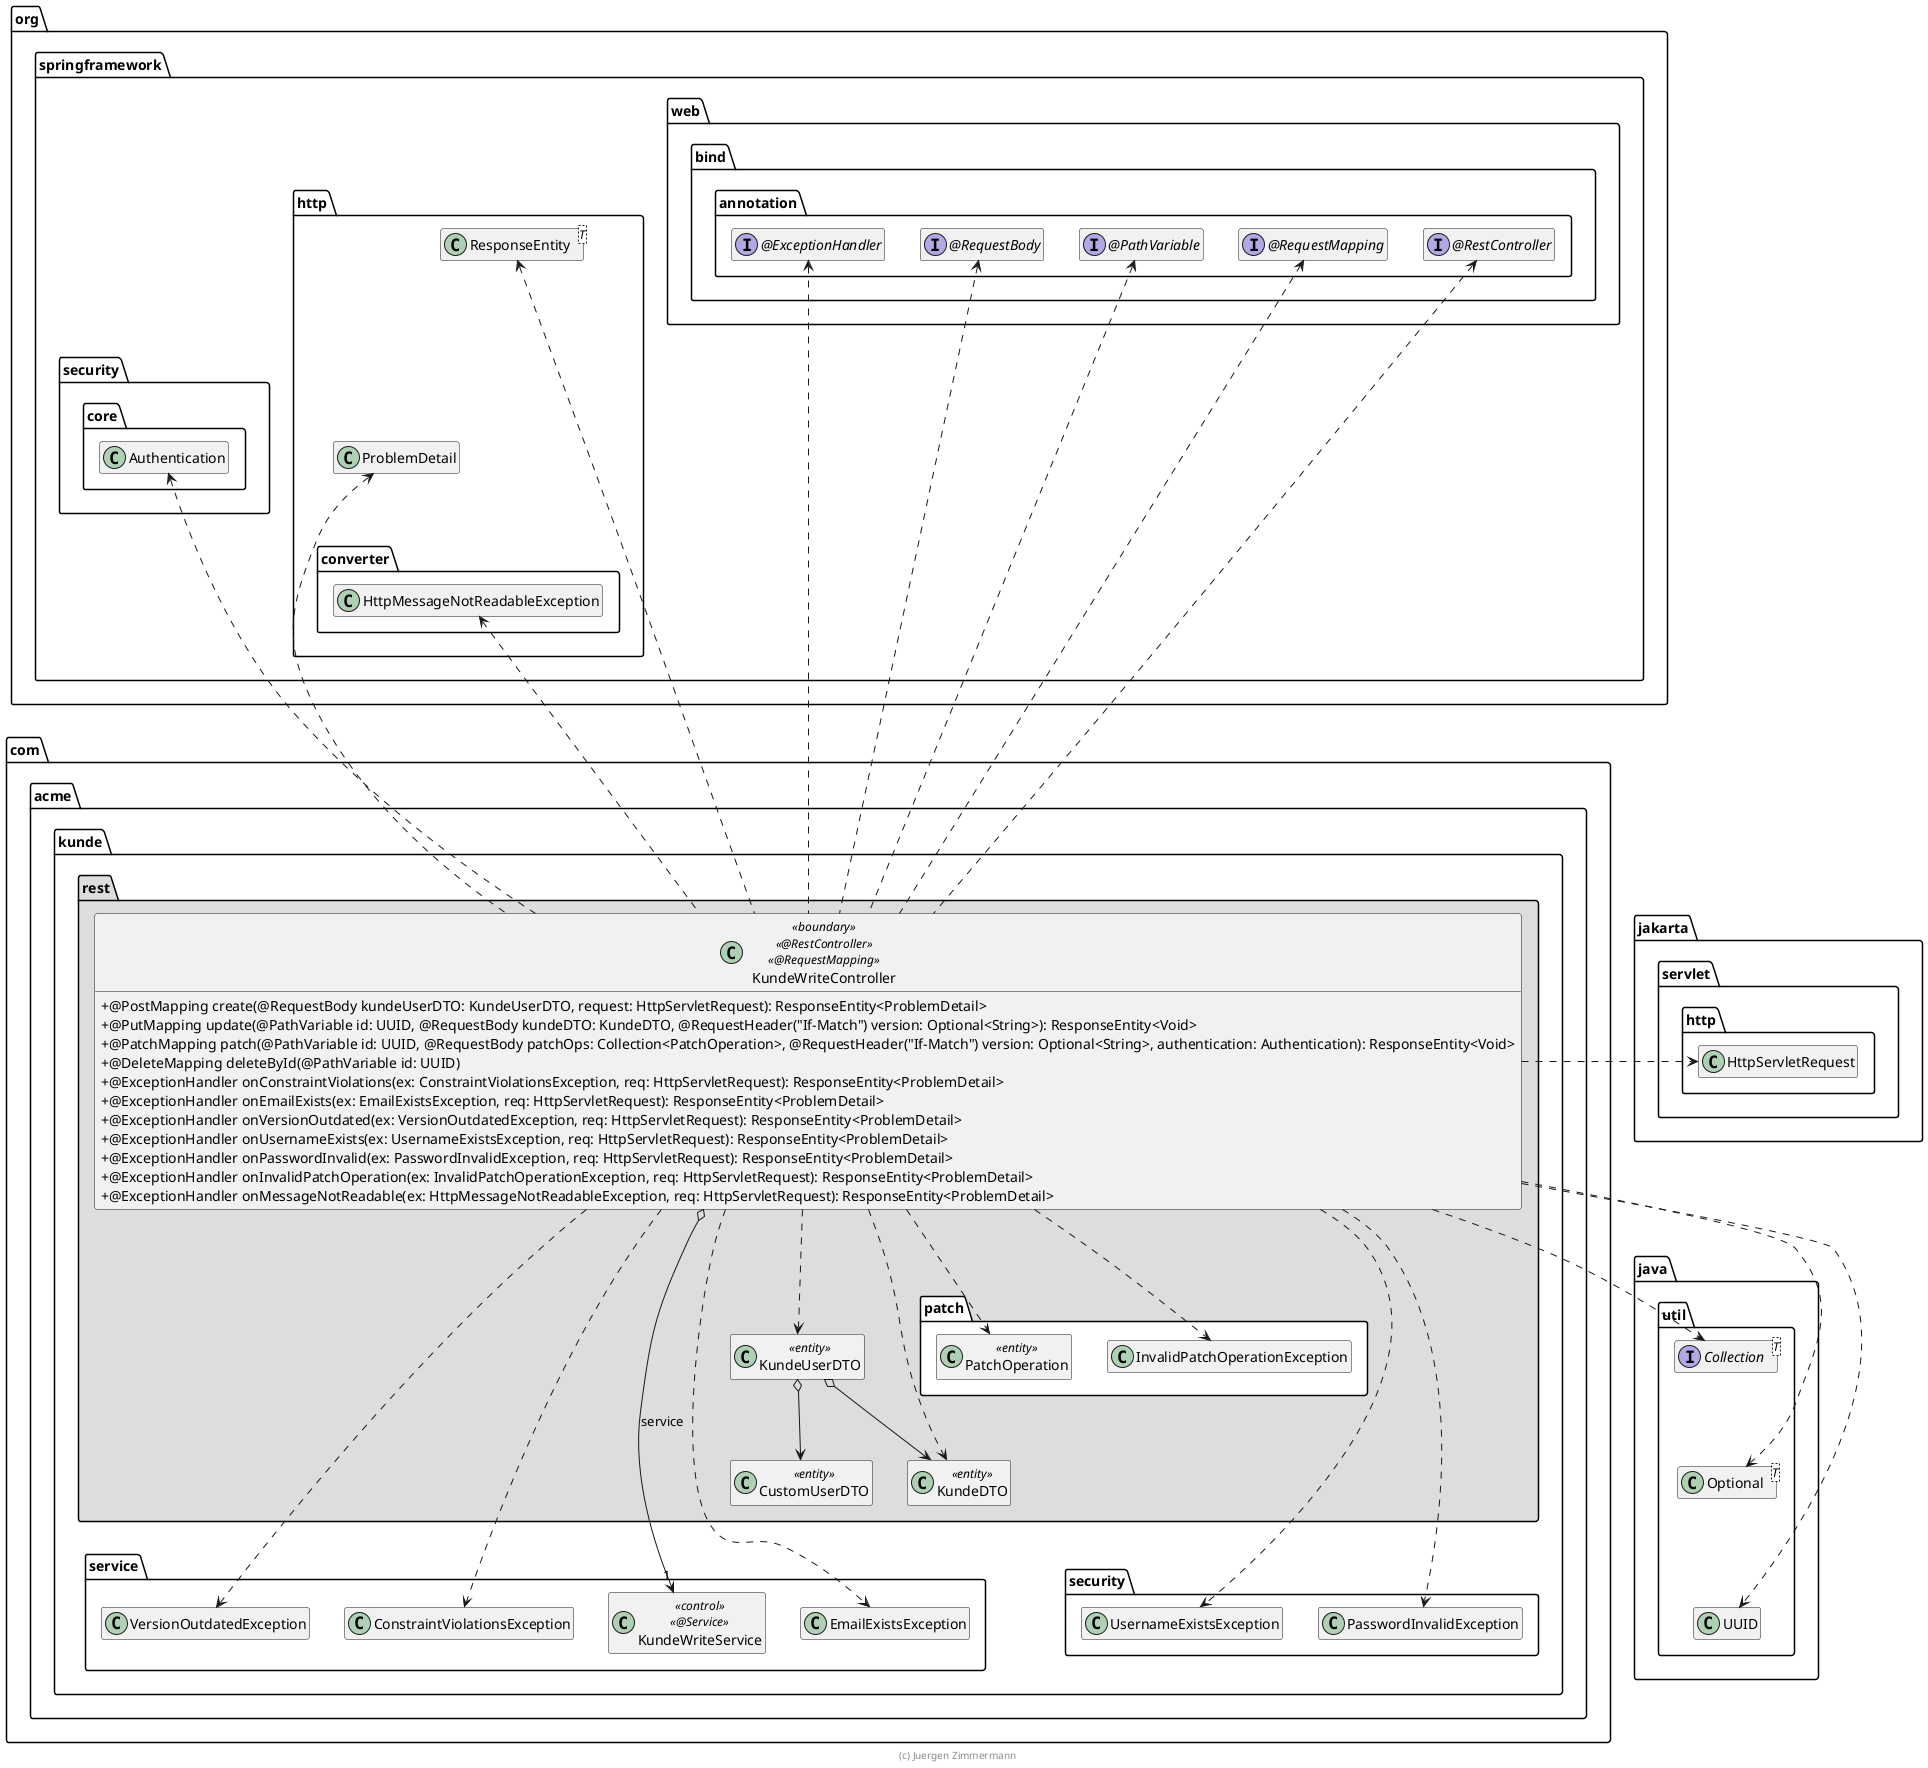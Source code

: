 ' Copyright (C) 2019 - present Juergen Zimmermann, Hochschule Karlsruhe
'
' This program is free software: you can redistribute it and/or modify
' it under the terms of the GNU General Public License as published by
' the Free Software Foundation, either version 3 of the License, or
' (at your option) any later version.
'
' This program is distributed in the hope that it will be useful,
' but WITHOUT ANY WARRANTY; without even the implied warranty of
' MERCHANTABILITY or FITNESS FOR A PARTICULAR PURPOSE.  See the
' GNU General Public License for more details.
'
' You should have received a copy of the GNU General Public License
' along with this program.  If not, see <https://www.gnu.org/licenses/>.
@startuml KundeHandler

skinparam classAttributeIconSize 0

package jakarta.servlet.http {
    class HttpServletRequest
}

package org.springframework {
    package web.bind.annotation {
        interface "@RestController" as RestController
        interface "@RequestMapping" as RequestMapping
        interface "@PathVariable" as PathVariable
        interface "@RequestBody" as RequestBody
        interface "@ExceptionHandler" as ExceptionHandler
    }

    package http {
        class ResponseEntity<T>
        class ProblemDetail

        package converter {
            class HttpMessageNotReadableException
        }

        ResponseEntity .[hidden].> ProblemDetail
        ProblemDetail .[hidden].> HttpMessageNotReadableException
    }
    package security.core {
        class Authentication

        ProblemDetail .right[hidden].> Authentication
    }
}

package java.util {
    interface Collection<T>
    class UUID
    class Optional<T>

    Collection .[hidden].> Optional
    Optional .[hidden].> UUID
}

package com.acme.kunde {
    package service {
        class KundeWriteService << control >> << @Service >>

        class ConstraintViolationsException
        class EmailExistsException
        class VersionOutdatedException
    }

    package security {
        class UsernameExistsException
        class PasswordInvalidException
    }

    package rest #DDDDDD {
        package patch #FFFFFF {
            class PatchOperation <<entity>>
            class InvalidPatchOperationException
        }

        class KundeDTO <<entity>>
        class CustomUserDTO <<entity>>
        class KundeUserDTO <<entity>>
        KundeUserDTO o--> KundeDTO
        KundeUserDTO o--> CustomUserDTO
        KundeDTO .[hidden].> UUID
        KundeDTO .[hidden].> KundeWriteService

        class KundeWriteController << boundary >> << @RestController >> << @RequestMapping >> {
            + @PostMapping create(@RequestBody kundeUserDTO: KundeUserDTO, request: HttpServletRequest): ResponseEntity<ProblemDetail>
            + @PutMapping update(@PathVariable id: UUID, @RequestBody kundeDTO: KundeDTO, @RequestHeader("If-Match") version: Optional<String>): ResponseEntity<Void>
            + @PatchMapping patch(@PathVariable id: UUID, @RequestBody patchOps: Collection<PatchOperation>, @RequestHeader("If-Match") version: Optional<String>, authentication: Authentication): ResponseEntity<Void>
            + @DeleteMapping deleteById(@PathVariable id: UUID)
            + @ExceptionHandler onConstraintViolations(ex: ConstraintViolationsException, req: HttpServletRequest): ResponseEntity<ProblemDetail>
            + @ExceptionHandler onEmailExists(ex: EmailExistsException, req: HttpServletRequest): ResponseEntity<ProblemDetail>
            + @ExceptionHandler onVersionOutdated(ex: VersionOutdatedException, req: HttpServletRequest): ResponseEntity<ProblemDetail>
            + @ExceptionHandler onUsernameExists(ex: UsernameExistsException, req: HttpServletRequest): ResponseEntity<ProblemDetail>
            + @ExceptionHandler onPasswordInvalid(ex: PasswordInvalidException, req: HttpServletRequest): ResponseEntity<ProblemDetail>
            + @ExceptionHandler onInvalidPatchOperation(ex: InvalidPatchOperationException, req: HttpServletRequest): ResponseEntity<ProblemDetail>
            + @ExceptionHandler onMessageNotReadable(ex: HttpMessageNotReadableException, req: HttpServletRequest): ResponseEntity<ProblemDetail>
        }

        KundeWriteController o-right-> "1" KundeWriteService : service
        KundeWriteController ..> KundeUserDTO
        KundeWriteController ..> KundeDTO
        KundeWriteController .right.> UUID
        KundeWriteController .right.> Optional
        KundeWriteController .right.> Collection
        KundeWriteController ..> ConstraintViolationsException
        KundeWriteController ..> EmailExistsException
        KundeWriteController ..> VersionOutdatedException
        KundeWriteController ..> UsernameExistsException
        KundeWriteController ..> PasswordInvalidException
        KundeWriteController .up.> HttpMessageNotReadableException
        KundeWriteController ..> InvalidPatchOperationException
        KundeWriteController ..> PatchOperation

        KundeWriteController .right.> HttpServletRequest
        KundeWriteController .up.> ResponseEntity
        KundeWriteController .up.> Authentication
        KundeWriteController .up.> ProblemDetail

        KundeWriteController .up.> RestController
        KundeWriteController .up.> RequestMapping
        KundeWriteController .up.> PathVariable
        KundeWriteController .up.> RequestBody
        KundeWriteController .up.> ExceptionHandler

        KundeDTO .[hidden].> UsernameExistsException
    }
}

hide empty members

footer (c) Juergen Zimmermann

@enduml
